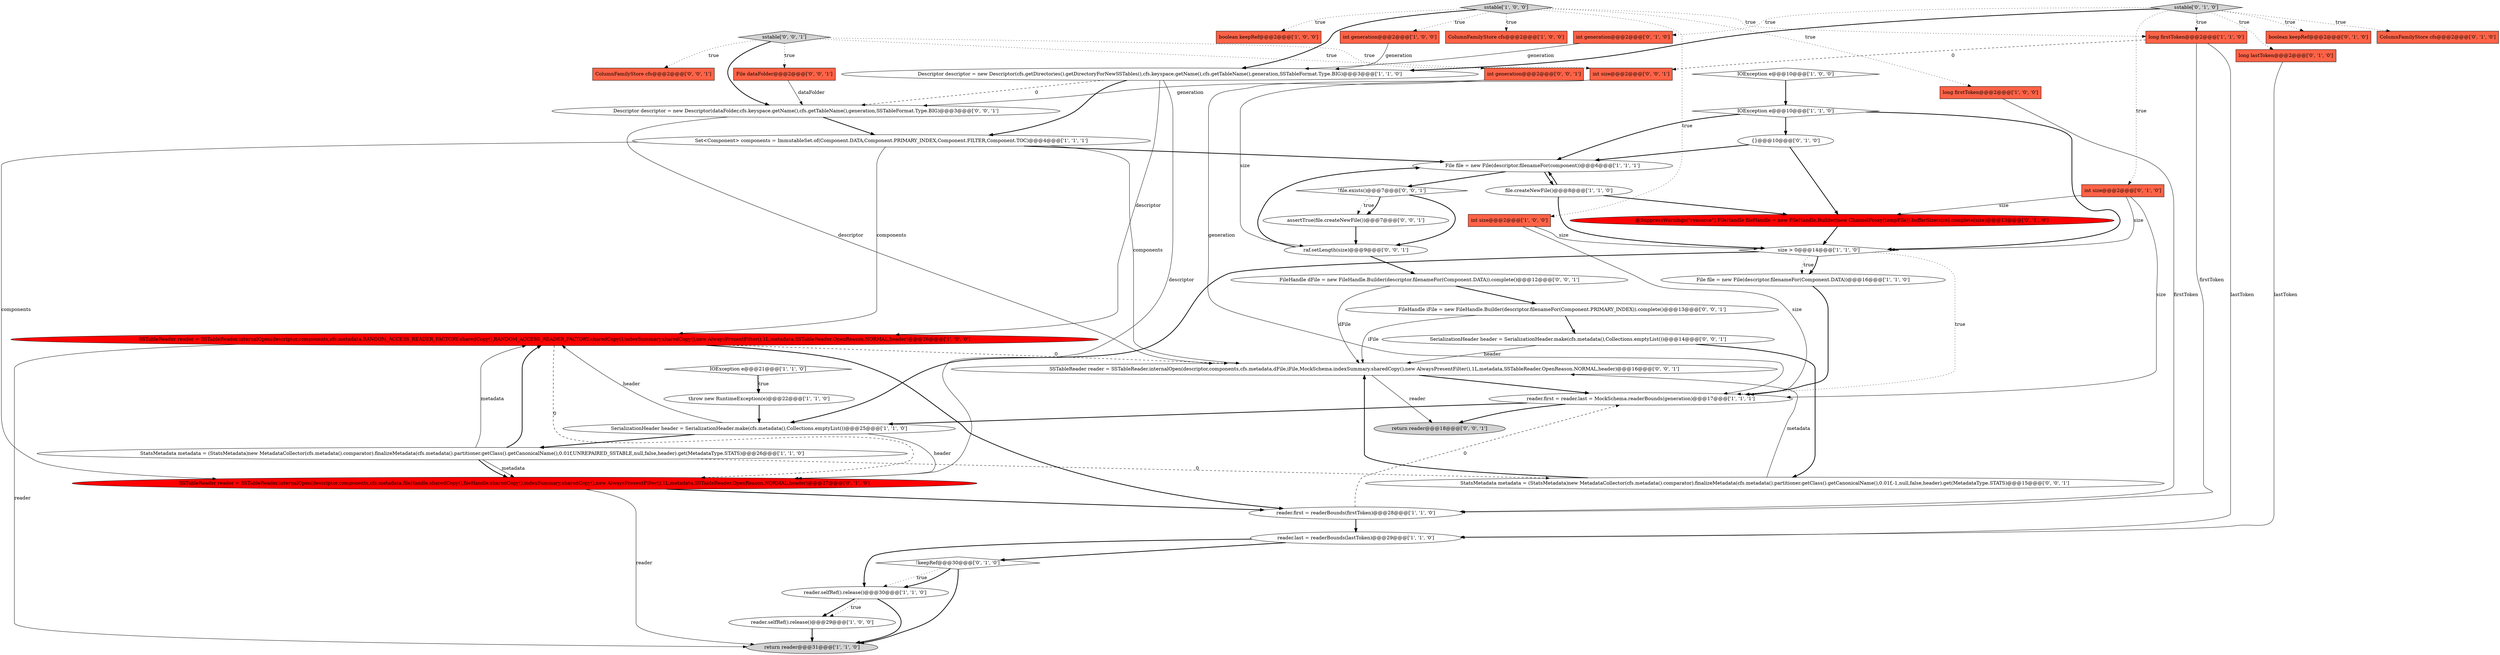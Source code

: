 digraph {
3 [style = filled, label = "Descriptor descriptor = new Descriptor(cfs.getDirectories().getDirectoryForNewSSTables(),cfs.keyspace.getName(),cfs.getTableName(),generation,SSTableFormat.Type.BIG)@@@3@@@['1', '1', '0']", fillcolor = white, shape = ellipse image = "AAA0AAABBB1BBB"];
40 [style = filled, label = "!file.exists()@@@7@@@['0', '0', '1']", fillcolor = white, shape = diamond image = "AAA0AAABBB3BBB"];
28 [style = filled, label = "@SuppressWarnings(\"resource\") FileHandle fileHandle = new FileHandle.Builder(new ChannelProxy(tempFile)).bufferSize(size).complete(size)@@@13@@@['0', '1', '0']", fillcolor = red, shape = ellipse image = "AAA1AAABBB2BBB"];
11 [style = filled, label = "reader.selfRef().release()@@@29@@@['1', '0', '0']", fillcolor = white, shape = ellipse image = "AAA0AAABBB1BBB"];
6 [style = filled, label = "SSTableReader reader = SSTableReader.internalOpen(descriptor,components,cfs.metadata,RANDOM_ACCESS_READER_FACTORY.sharedCopy(),RANDOM_ACCESS_READER_FACTORY.sharedCopy(),indexSummary.sharedCopy(),new AlwaysPresentFilter(),1L,metadata,SSTableReader.OpenReason.NORMAL,header)@@@26@@@['1', '0', '0']", fillcolor = red, shape = ellipse image = "AAA1AAABBB1BBB"];
43 [style = filled, label = "StatsMetadata metadata = (StatsMetadata)new MetadataCollector(cfs.metadata().comparator).finalizeMetadata(cfs.metadata().partitioner.getClass().getCanonicalName(),0.01f,-1,null,false,header).get(MetadataType.STATS)@@@15@@@['0', '0', '1']", fillcolor = white, shape = ellipse image = "AAA0AAABBB3BBB"];
21 [style = filled, label = "StatsMetadata metadata = (StatsMetadata)new MetadataCollector(cfs.metadata().comparator).finalizeMetadata(cfs.metadata().partitioner.getClass().getCanonicalName(),0.01f,UNREPAIRED_SSTABLE,null,false,header).get(MetadataType.STATS)@@@26@@@['1', '1', '0']", fillcolor = white, shape = ellipse image = "AAA0AAABBB1BBB"];
10 [style = filled, label = "IOException e@@@10@@@['1', '0', '0']", fillcolor = white, shape = diamond image = "AAA0AAABBB1BBB"];
45 [style = filled, label = "Descriptor descriptor = new Descriptor(dataFolder,cfs.keyspace.getName(),cfs.getTableName(),generation,SSTableFormat.Type.BIG)@@@3@@@['0', '0', '1']", fillcolor = white, shape = ellipse image = "AAA0AAABBB3BBB"];
5 [style = filled, label = "size > 0@@@14@@@['1', '1', '0']", fillcolor = white, shape = diamond image = "AAA0AAABBB1BBB"];
38 [style = filled, label = "File dataFolder@@@2@@@['0', '0', '1']", fillcolor = tomato, shape = box image = "AAA0AAABBB3BBB"];
46 [style = filled, label = "int size@@@2@@@['0', '0', '1']", fillcolor = tomato, shape = box image = "AAA0AAABBB3BBB"];
37 [style = filled, label = "FileHandle dFile = new FileHandle.Builder(descriptor.filenameFor(Component.DATA)).complete()@@@12@@@['0', '0', '1']", fillcolor = white, shape = ellipse image = "AAA0AAABBB3BBB"];
29 [style = filled, label = "sstable['0', '1', '0']", fillcolor = lightgray, shape = diamond image = "AAA0AAABBB2BBB"];
48 [style = filled, label = "assertTrue(file.createNewFile())@@@7@@@['0', '0', '1']", fillcolor = white, shape = ellipse image = "AAA0AAABBB3BBB"];
1 [style = filled, label = "ColumnFamilyStore cfs@@@2@@@['1', '0', '0']", fillcolor = tomato, shape = box image = "AAA0AAABBB1BBB"];
24 [style = filled, label = "reader.selfRef().release()@@@30@@@['1', '1', '0']", fillcolor = white, shape = ellipse image = "AAA0AAABBB1BBB"];
12 [style = filled, label = "File file = new File(descriptor.filenameFor(component))@@@6@@@['1', '1', '1']", fillcolor = white, shape = ellipse image = "AAA0AAABBB1BBB"];
19 [style = filled, label = "File file = new File(descriptor.filenameFor(Component.DATA))@@@16@@@['1', '1', '0']", fillcolor = white, shape = ellipse image = "AAA0AAABBB1BBB"];
30 [style = filled, label = "int size@@@2@@@['0', '1', '0']", fillcolor = tomato, shape = box image = "AAA0AAABBB2BBB"];
18 [style = filled, label = "IOException e@@@10@@@['1', '1', '0']", fillcolor = white, shape = diamond image = "AAA0AAABBB1BBB"];
7 [style = filled, label = "sstable['1', '0', '0']", fillcolor = lightgray, shape = diamond image = "AAA0AAABBB1BBB"];
39 [style = filled, label = "ColumnFamilyStore cfs@@@2@@@['0', '0', '1']", fillcolor = tomato, shape = box image = "AAA0AAABBB3BBB"];
49 [style = filled, label = "SerializationHeader header = SerializationHeader.make(cfs.metadata(),Collections.emptyList())@@@14@@@['0', '0', '1']", fillcolor = white, shape = ellipse image = "AAA0AAABBB3BBB"];
31 [style = filled, label = "long lastToken@@@2@@@['0', '1', '0']", fillcolor = tomato, shape = box image = "AAA0AAABBB2BBB"];
9 [style = filled, label = "throw new RuntimeException(e)@@@22@@@['1', '1', '0']", fillcolor = white, shape = ellipse image = "AAA0AAABBB1BBB"];
22 [style = filled, label = "SerializationHeader header = SerializationHeader.make(cfs.metadata(),Collections.emptyList())@@@25@@@['1', '1', '0']", fillcolor = white, shape = ellipse image = "AAA0AAABBB1BBB"];
47 [style = filled, label = "SSTableReader reader = SSTableReader.internalOpen(descriptor,components,cfs.metadata,dFile,iFile,MockSchema.indexSummary.sharedCopy(),new AlwaysPresentFilter(),1L,metadata,SSTableReader.OpenReason.NORMAL,header)@@@16@@@['0', '0', '1']", fillcolor = white, shape = ellipse image = "AAA0AAABBB3BBB"];
27 [style = filled, label = "boolean keepRef@@@2@@@['0', '1', '0']", fillcolor = tomato, shape = box image = "AAA0AAABBB2BBB"];
42 [style = filled, label = "sstable['0', '0', '1']", fillcolor = lightgray, shape = diamond image = "AAA0AAABBB3BBB"];
4 [style = filled, label = "int generation@@@2@@@['1', '0', '0']", fillcolor = tomato, shape = box image = "AAA0AAABBB1BBB"];
36 [style = filled, label = "int generation@@@2@@@['0', '0', '1']", fillcolor = tomato, shape = box image = "AAA0AAABBB3BBB"];
0 [style = filled, label = "reader.first = reader.last = MockSchema.readerBounds(generation)@@@17@@@['1', '1', '1']", fillcolor = white, shape = ellipse image = "AAA0AAABBB1BBB"];
8 [style = filled, label = "long firstToken@@@2@@@['1', '0', '0']", fillcolor = tomato, shape = box image = "AAA0AAABBB1BBB"];
17 [style = filled, label = "Set<Component> components = ImmutableSet.of(Component.DATA,Component.PRIMARY_INDEX,Component.FILTER,Component.TOC)@@@4@@@['1', '1', '1']", fillcolor = white, shape = ellipse image = "AAA0AAABBB1BBB"];
23 [style = filled, label = "file.createNewFile()@@@8@@@['1', '1', '0']", fillcolor = white, shape = ellipse image = "AAA0AAABBB1BBB"];
34 [style = filled, label = "SSTableReader reader = SSTableReader.internalOpen(descriptor,components,cfs.metadata,fileHandle.sharedCopy(),fileHandle.sharedCopy(),indexSummary.sharedCopy(),new AlwaysPresentFilter(),1L,metadata,SSTableReader.OpenReason.NORMAL,header)@@@27@@@['0', '1', '0']", fillcolor = red, shape = ellipse image = "AAA1AAABBB2BBB"];
16 [style = filled, label = "long firstToken@@@2@@@['1', '1', '0']", fillcolor = tomato, shape = box image = "AAA0AAABBB1BBB"];
35 [style = filled, label = "{}@@@10@@@['0', '1', '0']", fillcolor = white, shape = ellipse image = "AAA0AAABBB2BBB"];
14 [style = filled, label = "int size@@@2@@@['1', '0', '0']", fillcolor = tomato, shape = box image = "AAA0AAABBB1BBB"];
15 [style = filled, label = "return reader@@@31@@@['1', '1', '0']", fillcolor = lightgray, shape = ellipse image = "AAA0AAABBB1BBB"];
25 [style = filled, label = "IOException e@@@21@@@['1', '1', '0']", fillcolor = white, shape = diamond image = "AAA0AAABBB1BBB"];
33 [style = filled, label = "ColumnFamilyStore cfs@@@2@@@['0', '1', '0']", fillcolor = tomato, shape = box image = "AAA0AAABBB2BBB"];
20 [style = filled, label = "reader.last = readerBounds(lastToken)@@@29@@@['1', '1', '0']", fillcolor = white, shape = ellipse image = "AAA0AAABBB1BBB"];
44 [style = filled, label = "return reader@@@18@@@['0', '0', '1']", fillcolor = lightgray, shape = ellipse image = "AAA0AAABBB3BBB"];
13 [style = filled, label = "boolean keepRef@@@2@@@['1', '0', '0']", fillcolor = tomato, shape = box image = "AAA0AAABBB1BBB"];
41 [style = filled, label = "FileHandle iFile = new FileHandle.Builder(descriptor.filenameFor(Component.PRIMARY_INDEX)).complete()@@@13@@@['0', '0', '1']", fillcolor = white, shape = ellipse image = "AAA0AAABBB3BBB"];
50 [style = filled, label = "raf.setLength(size)@@@9@@@['0', '0', '1']", fillcolor = white, shape = ellipse image = "AAA0AAABBB3BBB"];
32 [style = filled, label = "int generation@@@2@@@['0', '1', '0']", fillcolor = tomato, shape = box image = "AAA0AAABBB2BBB"];
26 [style = filled, label = "!keepRef@@@30@@@['0', '1', '0']", fillcolor = white, shape = diamond image = "AAA0AAABBB2BBB"];
2 [style = filled, label = "reader.first = readerBounds(firstToken)@@@28@@@['1', '1', '0']", fillcolor = white, shape = ellipse image = "AAA0AAABBB1BBB"];
47->44 [style = solid, label="reader"];
6->15 [style = solid, label="reader"];
42->45 [style = bold, label=""];
20->26 [style = bold, label=""];
45->47 [style = solid, label="descriptor"];
5->19 [style = dotted, label="true"];
32->3 [style = solid, label="generation"];
14->5 [style = solid, label="size"];
34->15 [style = solid, label="reader"];
22->6 [style = solid, label="header"];
21->34 [style = solid, label="metadata"];
6->34 [style = dashed, label="0"];
30->5 [style = solid, label="size"];
23->28 [style = bold, label=""];
12->40 [style = bold, label=""];
22->34 [style = solid, label="header"];
21->6 [style = solid, label="metadata"];
34->2 [style = bold, label=""];
24->11 [style = bold, label=""];
26->24 [style = dotted, label="true"];
26->15 [style = bold, label=""];
50->12 [style = bold, label=""];
7->16 [style = dotted, label="true"];
18->35 [style = bold, label=""];
42->38 [style = dotted, label="true"];
23->12 [style = bold, label=""];
45->17 [style = bold, label=""];
7->1 [style = dotted, label="true"];
47->0 [style = bold, label=""];
29->16 [style = dotted, label="true"];
35->12 [style = bold, label=""];
6->47 [style = dashed, label="0"];
40->50 [style = bold, label=""];
2->20 [style = bold, label=""];
28->5 [style = bold, label=""];
4->3 [style = solid, label="generation"];
50->37 [style = bold, label=""];
7->13 [style = dotted, label="true"];
42->36 [style = dotted, label="true"];
18->12 [style = bold, label=""];
48->50 [style = bold, label=""];
40->48 [style = dotted, label="true"];
41->49 [style = bold, label=""];
46->50 [style = solid, label="size"];
26->24 [style = bold, label=""];
3->6 [style = solid, label="descriptor"];
6->2 [style = bold, label=""];
35->28 [style = bold, label=""];
43->47 [style = bold, label=""];
0->44 [style = bold, label=""];
17->6 [style = solid, label="components"];
31->20 [style = solid, label="lastToken"];
7->8 [style = dotted, label="true"];
17->34 [style = solid, label="components"];
5->22 [style = bold, label=""];
29->32 [style = dotted, label="true"];
3->34 [style = solid, label="descriptor"];
9->22 [style = bold, label=""];
42->39 [style = dotted, label="true"];
10->18 [style = bold, label=""];
38->45 [style = solid, label="dataFolder"];
23->5 [style = bold, label=""];
37->41 [style = bold, label=""];
25->9 [style = bold, label=""];
21->34 [style = bold, label=""];
16->2 [style = solid, label="firstToken"];
5->0 [style = dotted, label="true"];
36->0 [style = solid, label="generation"];
30->0 [style = solid, label="size"];
17->47 [style = solid, label="components"];
19->0 [style = bold, label=""];
5->19 [style = bold, label=""];
24->11 [style = dotted, label="true"];
17->12 [style = bold, label=""];
16->20 [style = solid, label="lastToken"];
3->45 [style = dashed, label="0"];
3->17 [style = bold, label=""];
43->47 [style = solid, label="metadata"];
36->45 [style = solid, label="generation"];
24->15 [style = bold, label=""];
21->43 [style = dashed, label="0"];
49->47 [style = solid, label="header"];
40->48 [style = bold, label=""];
30->28 [style = solid, label="size"];
21->6 [style = bold, label=""];
29->27 [style = dotted, label="true"];
29->3 [style = bold, label=""];
22->21 [style = bold, label=""];
41->47 [style = solid, label="iFile"];
49->43 [style = bold, label=""];
7->3 [style = bold, label=""];
11->15 [style = bold, label=""];
16->46 [style = dashed, label="0"];
25->9 [style = dotted, label="true"];
2->0 [style = dashed, label="0"];
37->47 [style = solid, label="dFile"];
18->5 [style = bold, label=""];
0->22 [style = bold, label=""];
7->4 [style = dotted, label="true"];
29->30 [style = dotted, label="true"];
12->23 [style = bold, label=""];
29->33 [style = dotted, label="true"];
20->24 [style = bold, label=""];
14->0 [style = solid, label="size"];
42->46 [style = dotted, label="true"];
8->2 [style = solid, label="firstToken"];
29->31 [style = dotted, label="true"];
7->14 [style = dotted, label="true"];
}
